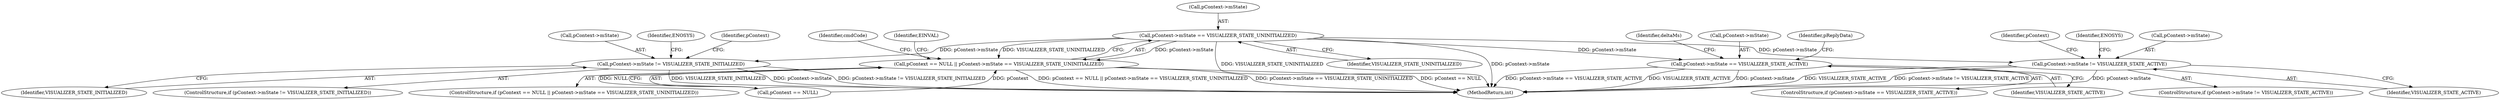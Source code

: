 digraph "0_Android_aeea52da00d210587fb3ed895de3d5f2e0264c88_11@pointer" {
"1000122" [label="(Call,pContext->mState == VISUALIZER_STATE_UNINITIALIZED)"];
"1000118" [label="(Call,pContext == NULL || pContext->mState == VISUALIZER_STATE_UNINITIALIZED)"];
"1000249" [label="(Call,pContext->mState != VISUALIZER_STATE_INITIALIZED)"];
"1000292" [label="(Call,pContext->mState != VISUALIZER_STATE_ACTIVE)"];
"1000665" [label="(Call,pContext->mState == VISUALIZER_STATE_ACTIVE)"];
"1000666" [label="(Call,pContext->mState)"];
"1000126" [label="(Identifier,VISUALIZER_STATE_UNINITIALIZED)"];
"1000664" [label="(ControlStructure,if (pContext->mState == VISUALIZER_STATE_ACTIVE))"];
"1000296" [label="(Identifier,VISUALIZER_STATE_ACTIVE)"];
"1000812" [label="(Identifier,pReplyData)"];
"1000292" [label="(Call,pContext->mState != VISUALIZER_STATE_ACTIVE)"];
"1000132" [label="(Identifier,cmdCode)"];
"1000130" [label="(Identifier,EINVAL)"];
"1000291" [label="(ControlStructure,if (pContext->mState != VISUALIZER_STATE_ACTIVE))"];
"1000673" [label="(Identifier,deltaMs)"];
"1000665" [label="(Call,pContext->mState == VISUALIZER_STATE_ACTIVE)"];
"1000248" [label="(ControlStructure,if (pContext->mState != VISUALIZER_STATE_INITIALIZED))"];
"1000303" [label="(Identifier,pContext)"];
"1000122" [label="(Call,pContext->mState == VISUALIZER_STATE_UNINITIALIZED)"];
"1000118" [label="(Call,pContext == NULL || pContext->mState == VISUALIZER_STATE_UNINITIALIZED)"];
"1000260" [label="(Identifier,pContext)"];
"1001028" [label="(MethodReturn,int)"];
"1000253" [label="(Identifier,VISUALIZER_STATE_INITIALIZED)"];
"1000249" [label="(Call,pContext->mState != VISUALIZER_STATE_INITIALIZED)"];
"1000119" [label="(Call,pContext == NULL)"];
"1000669" [label="(Identifier,VISUALIZER_STATE_ACTIVE)"];
"1000117" [label="(ControlStructure,if (pContext == NULL || pContext->mState == VISUALIZER_STATE_UNINITIALIZED))"];
"1000123" [label="(Call,pContext->mState)"];
"1000250" [label="(Call,pContext->mState)"];
"1000257" [label="(Identifier,ENOSYS)"];
"1000300" [label="(Identifier,ENOSYS)"];
"1000293" [label="(Call,pContext->mState)"];
"1000122" -> "1000118"  [label="AST: "];
"1000122" -> "1000126"  [label="CFG: "];
"1000123" -> "1000122"  [label="AST: "];
"1000126" -> "1000122"  [label="AST: "];
"1000118" -> "1000122"  [label="CFG: "];
"1000122" -> "1001028"  [label="DDG: VISUALIZER_STATE_UNINITIALIZED"];
"1000122" -> "1001028"  [label="DDG: pContext->mState"];
"1000122" -> "1000118"  [label="DDG: pContext->mState"];
"1000122" -> "1000118"  [label="DDG: VISUALIZER_STATE_UNINITIALIZED"];
"1000122" -> "1000249"  [label="DDG: pContext->mState"];
"1000122" -> "1000292"  [label="DDG: pContext->mState"];
"1000122" -> "1000665"  [label="DDG: pContext->mState"];
"1000118" -> "1000117"  [label="AST: "];
"1000118" -> "1000119"  [label="CFG: "];
"1000119" -> "1000118"  [label="AST: "];
"1000130" -> "1000118"  [label="CFG: "];
"1000132" -> "1000118"  [label="CFG: "];
"1000118" -> "1001028"  [label="DDG: pContext == NULL || pContext->mState == VISUALIZER_STATE_UNINITIALIZED"];
"1000118" -> "1001028"  [label="DDG: pContext->mState == VISUALIZER_STATE_UNINITIALIZED"];
"1000118" -> "1001028"  [label="DDG: pContext == NULL"];
"1000119" -> "1000118"  [label="DDG: pContext"];
"1000119" -> "1000118"  [label="DDG: NULL"];
"1000249" -> "1000248"  [label="AST: "];
"1000249" -> "1000253"  [label="CFG: "];
"1000250" -> "1000249"  [label="AST: "];
"1000253" -> "1000249"  [label="AST: "];
"1000257" -> "1000249"  [label="CFG: "];
"1000260" -> "1000249"  [label="CFG: "];
"1000249" -> "1001028"  [label="DDG: VISUALIZER_STATE_INITIALIZED"];
"1000249" -> "1001028"  [label="DDG: pContext->mState"];
"1000249" -> "1001028"  [label="DDG: pContext->mState != VISUALIZER_STATE_INITIALIZED"];
"1000292" -> "1000291"  [label="AST: "];
"1000292" -> "1000296"  [label="CFG: "];
"1000293" -> "1000292"  [label="AST: "];
"1000296" -> "1000292"  [label="AST: "];
"1000300" -> "1000292"  [label="CFG: "];
"1000303" -> "1000292"  [label="CFG: "];
"1000292" -> "1001028"  [label="DDG: pContext->mState != VISUALIZER_STATE_ACTIVE"];
"1000292" -> "1001028"  [label="DDG: pContext->mState"];
"1000292" -> "1001028"  [label="DDG: VISUALIZER_STATE_ACTIVE"];
"1000665" -> "1000664"  [label="AST: "];
"1000665" -> "1000669"  [label="CFG: "];
"1000666" -> "1000665"  [label="AST: "];
"1000669" -> "1000665"  [label="AST: "];
"1000673" -> "1000665"  [label="CFG: "];
"1000812" -> "1000665"  [label="CFG: "];
"1000665" -> "1001028"  [label="DDG: pContext->mState"];
"1000665" -> "1001028"  [label="DDG: pContext->mState == VISUALIZER_STATE_ACTIVE"];
"1000665" -> "1001028"  [label="DDG: VISUALIZER_STATE_ACTIVE"];
}
